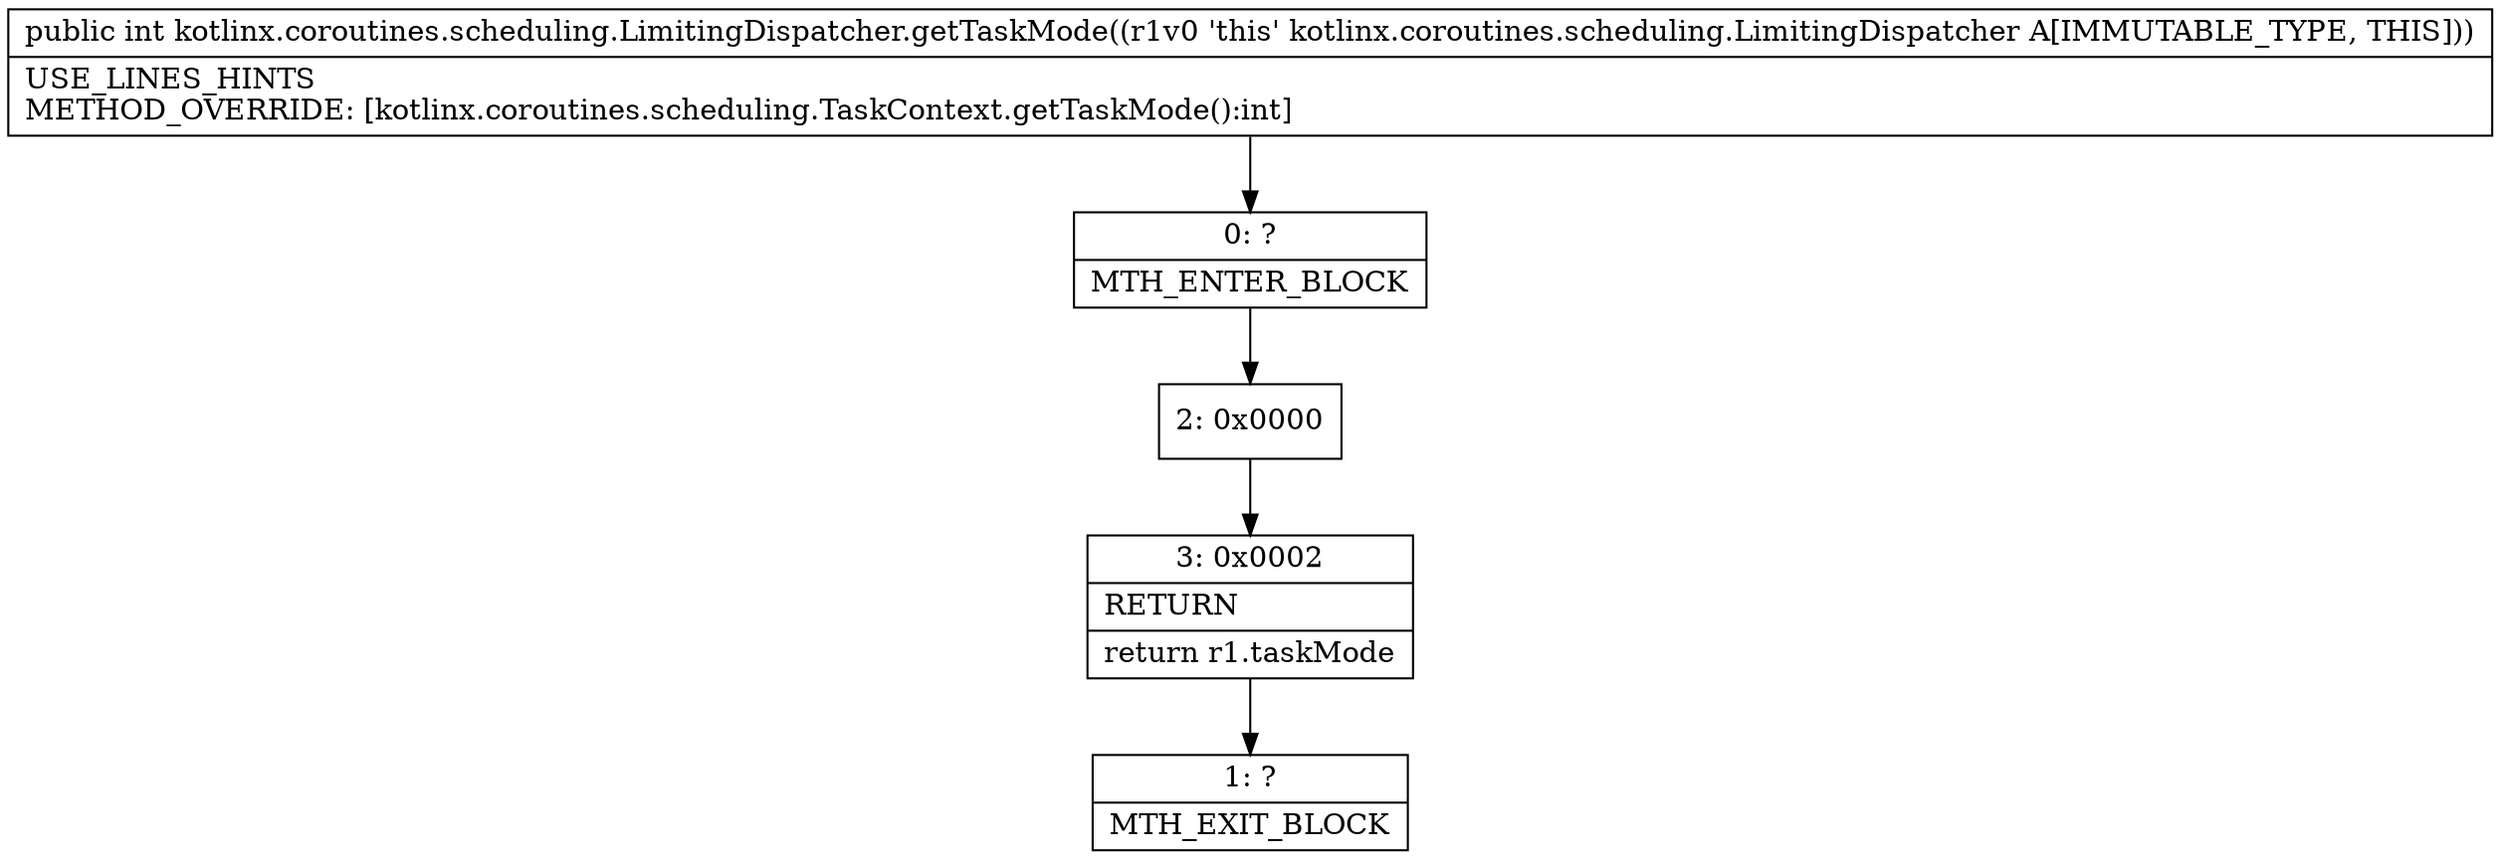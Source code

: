 digraph "CFG forkotlinx.coroutines.scheduling.LimitingDispatcher.getTaskMode()I" {
Node_0 [shape=record,label="{0\:\ ?|MTH_ENTER_BLOCK\l}"];
Node_2 [shape=record,label="{2\:\ 0x0000}"];
Node_3 [shape=record,label="{3\:\ 0x0002|RETURN\l|return r1.taskMode\l}"];
Node_1 [shape=record,label="{1\:\ ?|MTH_EXIT_BLOCK\l}"];
MethodNode[shape=record,label="{public int kotlinx.coroutines.scheduling.LimitingDispatcher.getTaskMode((r1v0 'this' kotlinx.coroutines.scheduling.LimitingDispatcher A[IMMUTABLE_TYPE, THIS]))  | USE_LINES_HINTS\lMETHOD_OVERRIDE: [kotlinx.coroutines.scheduling.TaskContext.getTaskMode():int]\l}"];
MethodNode -> Node_0;Node_0 -> Node_2;
Node_2 -> Node_3;
Node_3 -> Node_1;
}


